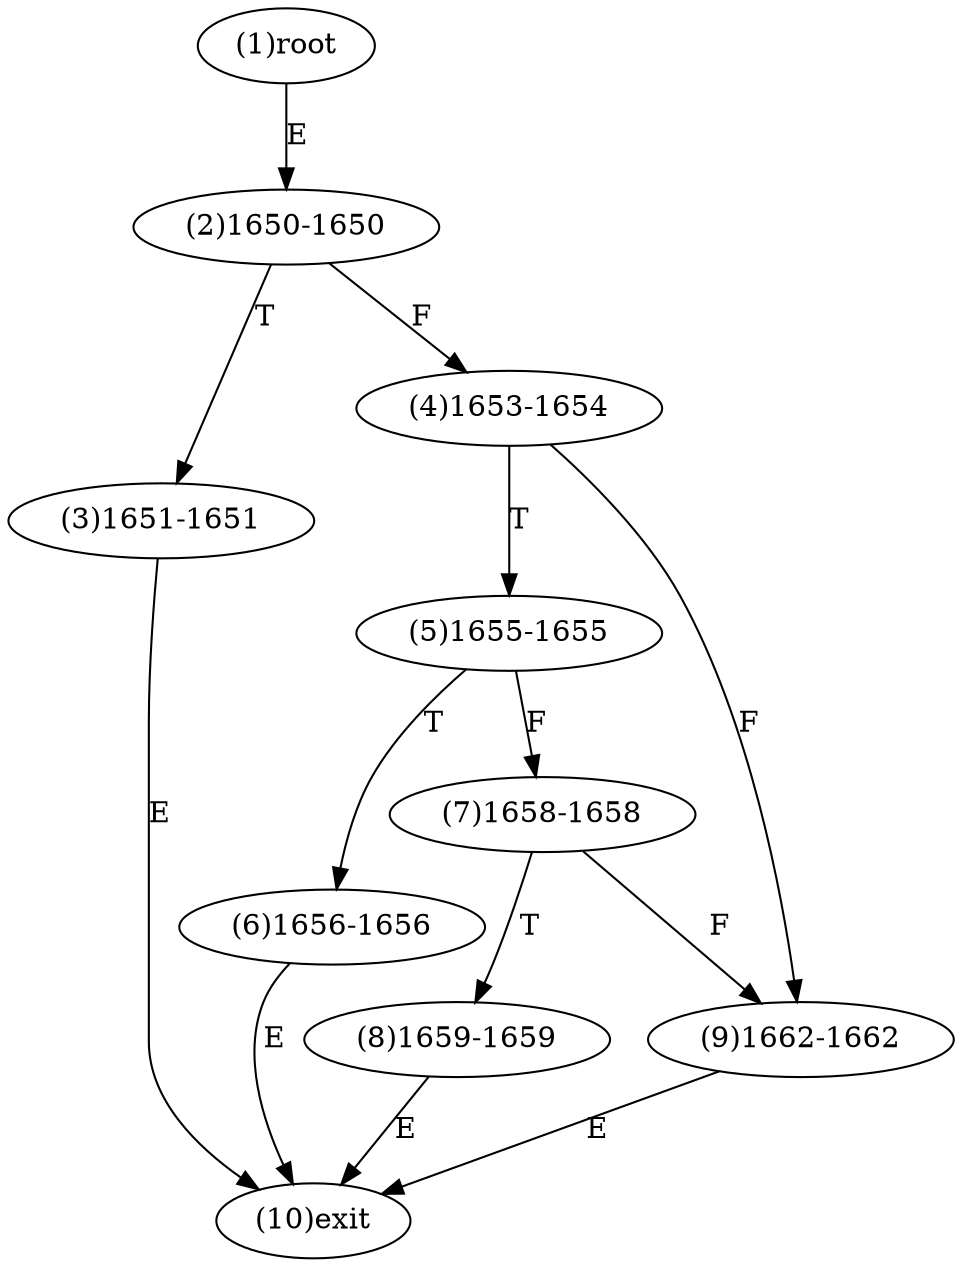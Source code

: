 digraph "" { 
1[ label="(1)root"];
2[ label="(2)1650-1650"];
3[ label="(3)1651-1651"];
4[ label="(4)1653-1654"];
5[ label="(5)1655-1655"];
6[ label="(6)1656-1656"];
7[ label="(7)1658-1658"];
8[ label="(8)1659-1659"];
9[ label="(9)1662-1662"];
10[ label="(10)exit"];
1->2[ label="E"];
2->4[ label="F"];
2->3[ label="T"];
3->10[ label="E"];
4->9[ label="F"];
4->5[ label="T"];
5->7[ label="F"];
5->6[ label="T"];
6->10[ label="E"];
7->9[ label="F"];
7->8[ label="T"];
8->10[ label="E"];
9->10[ label="E"];
}